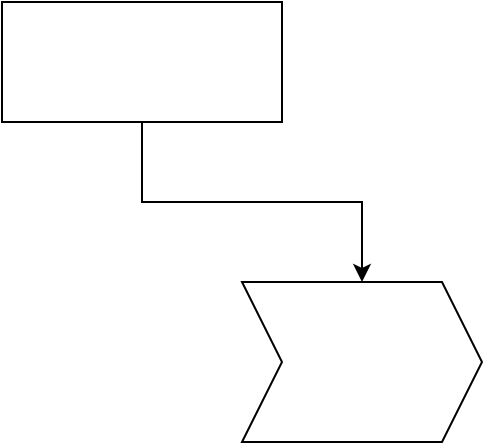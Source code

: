 <mxfile version="16.4.3" type="github">
  <diagram id="xuJGdeC2TkNw4X6DlceN" name="第 1 页">
    <mxGraphModel dx="1422" dy="762" grid="1" gridSize="10" guides="1" tooltips="1" connect="1" arrows="1" fold="1" page="1" pageScale="1" pageWidth="827" pageHeight="1169" math="0" shadow="0">
      <root>
        <mxCell id="0" />
        <mxCell id="1" parent="0" />
        <mxCell id="88nnRV6U_WQh063bqoKS-3" style="edgeStyle=orthogonalEdgeStyle;rounded=0;orthogonalLoop=1;jettySize=auto;html=1;exitX=0.5;exitY=1;exitDx=0;exitDy=0;" edge="1" parent="1" source="88nnRV6U_WQh063bqoKS-1" target="88nnRV6U_WQh063bqoKS-2">
          <mxGeometry relative="1" as="geometry" />
        </mxCell>
        <mxCell id="88nnRV6U_WQh063bqoKS-1" value="" style="rounded=0;whiteSpace=wrap;html=1;" vertex="1" parent="1">
          <mxGeometry x="80" y="490" width="140" height="60" as="geometry" />
        </mxCell>
        <mxCell id="88nnRV6U_WQh063bqoKS-2" value="" style="shape=step;perimeter=stepPerimeter;whiteSpace=wrap;html=1;fixedSize=1;" vertex="1" parent="1">
          <mxGeometry x="200" y="630" width="120" height="80" as="geometry" />
        </mxCell>
      </root>
    </mxGraphModel>
  </diagram>
</mxfile>
